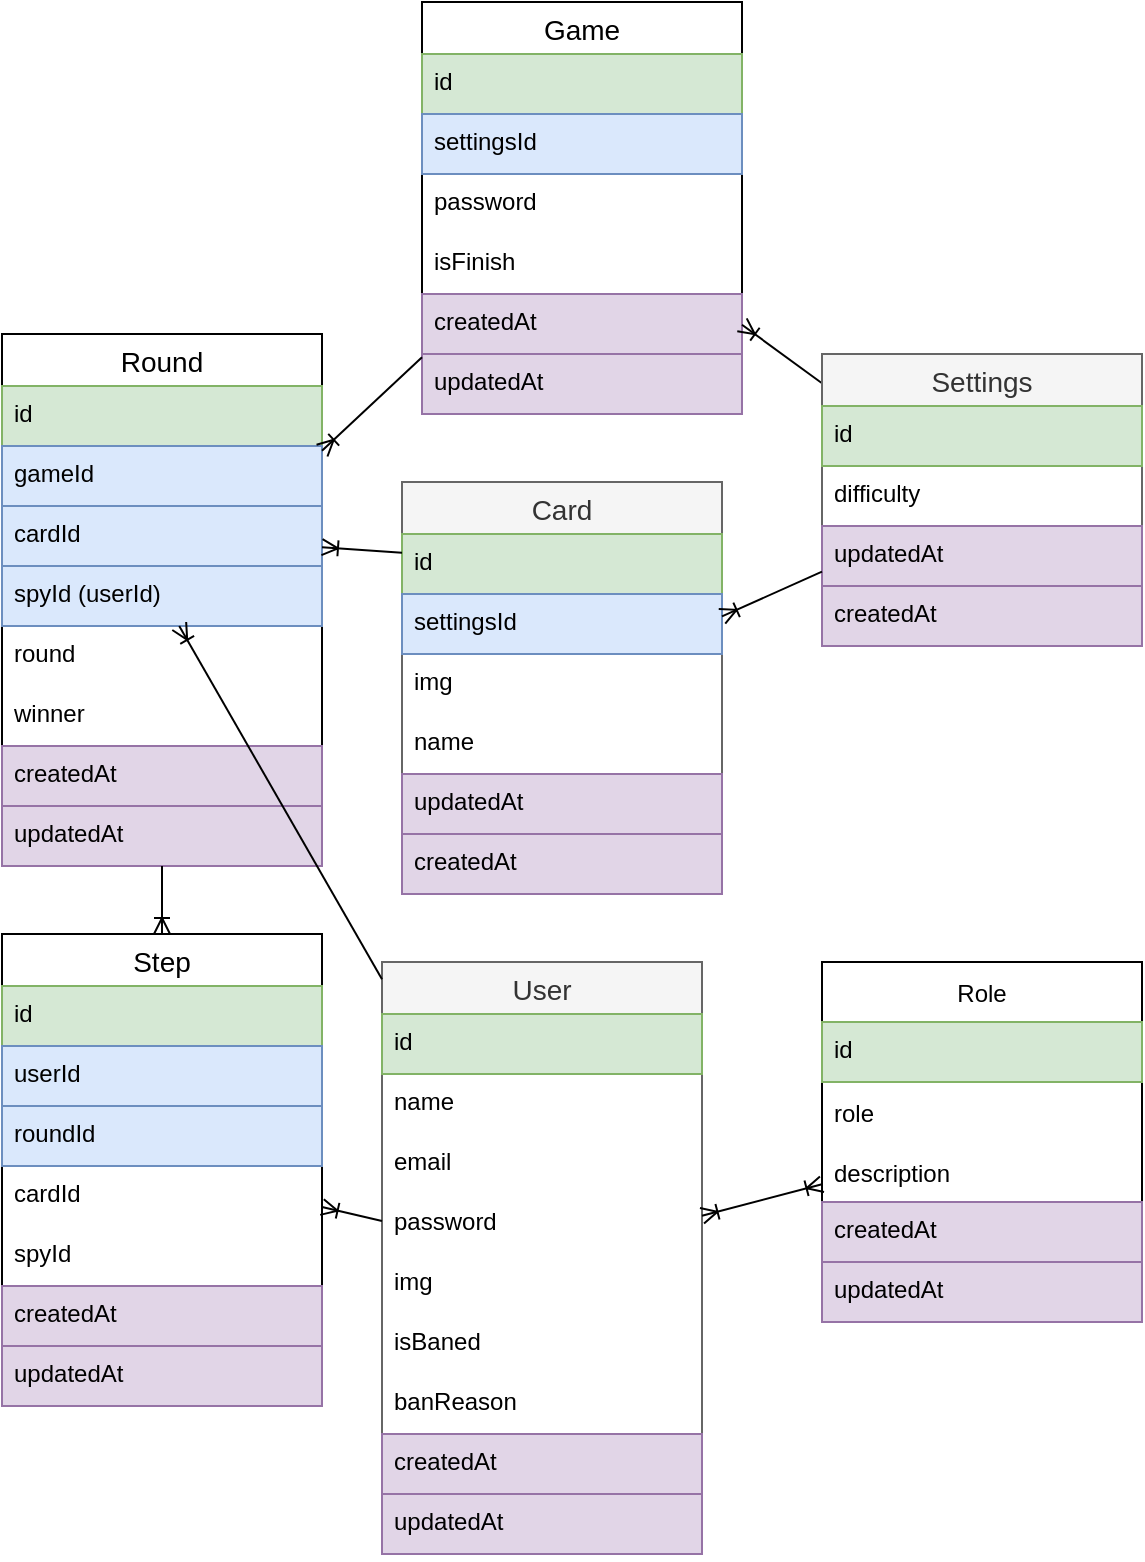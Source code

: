 <mxfile version="20.3.0" type="device"><diagram id="xZQ4P2U6RjuzPdDFpcc_" name="Страница 1"><mxGraphModel dx="1422" dy="865" grid="1" gridSize="10" guides="1" tooltips="1" connect="1" arrows="1" fold="1" page="1" pageScale="1" pageWidth="827" pageHeight="1169" math="0" shadow="0"><root><mxCell id="0"/><mxCell id="1" parent="0"/><mxCell id="tGmaoJjFN26_epEN617q-14" value="User" style="swimlane;fontStyle=0;childLayout=stackLayout;horizontal=1;startSize=26;horizontalStack=0;resizeParent=1;resizeParentMax=0;resizeLast=0;collapsible=1;marginBottom=0;align=center;fontSize=14;fillColor=#f5f5f5;fontColor=#333333;strokeColor=#666666;" parent="1" vertex="1"><mxGeometry x="200" y="480" width="160" height="296" as="geometry"/></mxCell><mxCell id="tGmaoJjFN26_epEN617q-15" value="id" style="text;strokeColor=#82b366;fillColor=#d5e8d4;spacingLeft=4;spacingRight=4;overflow=hidden;rotatable=0;points=[[0,0.5],[1,0.5]];portConstraint=eastwest;fontSize=12;" parent="tGmaoJjFN26_epEN617q-14" vertex="1"><mxGeometry y="26" width="160" height="30" as="geometry"/></mxCell><mxCell id="tGmaoJjFN26_epEN617q-18" value="name" style="text;spacingLeft=4;spacingRight=4;overflow=hidden;rotatable=0;points=[[0,0.5],[1,0.5]];portConstraint=eastwest;fontSize=12;" parent="tGmaoJjFN26_epEN617q-14" vertex="1"><mxGeometry y="56" width="160" height="30" as="geometry"/></mxCell><mxCell id="tGmaoJjFN26_epEN617q-16" value="email" style="text;spacingLeft=4;spacingRight=4;overflow=hidden;rotatable=0;points=[[0,0.5],[1,0.5]];portConstraint=eastwest;fontSize=12;" parent="tGmaoJjFN26_epEN617q-14" vertex="1"><mxGeometry y="86" width="160" height="30" as="geometry"/></mxCell><mxCell id="tGmaoJjFN26_epEN617q-19" value="password" style="text;spacingLeft=4;spacingRight=4;overflow=hidden;rotatable=0;points=[[0,0.5],[1,0.5]];portConstraint=eastwest;fontSize=12;" parent="tGmaoJjFN26_epEN617q-14" vertex="1"><mxGeometry y="116" width="160" height="30" as="geometry"/></mxCell><mxCell id="tXu8bE0ENB7MVn-ASOpY-21" value="img" style="text;spacingLeft=4;spacingRight=4;overflow=hidden;rotatable=0;points=[[0,0.5],[1,0.5]];portConstraint=eastwest;fontSize=12;" vertex="1" parent="tGmaoJjFN26_epEN617q-14"><mxGeometry y="146" width="160" height="30" as="geometry"/></mxCell><mxCell id="tXu8bE0ENB7MVn-ASOpY-22" value="isBaned" style="text;spacingLeft=4;spacingRight=4;overflow=hidden;rotatable=0;points=[[0,0.5],[1,0.5]];portConstraint=eastwest;fontSize=12;" vertex="1" parent="tGmaoJjFN26_epEN617q-14"><mxGeometry y="176" width="160" height="30" as="geometry"/></mxCell><mxCell id="tGmaoJjFN26_epEN617q-54" value="banReason" style="text;spacingLeft=4;spacingRight=4;overflow=hidden;rotatable=0;points=[[0,0.5],[1,0.5]];portConstraint=eastwest;fontSize=12;" parent="tGmaoJjFN26_epEN617q-14" vertex="1"><mxGeometry y="206" width="160" height="30" as="geometry"/></mxCell><mxCell id="YjzL3KT50-biTeWV_BcG-22" value="createdAt" style="text;spacingLeft=4;spacingRight=4;overflow=hidden;rotatable=0;points=[[0,0.5],[1,0.5]];portConstraint=eastwest;fontSize=12;fillColor=#e1d5e7;strokeColor=#9673a6;" parent="tGmaoJjFN26_epEN617q-14" vertex="1"><mxGeometry y="236" width="160" height="30" as="geometry"/></mxCell><mxCell id="YjzL3KT50-biTeWV_BcG-21" value="updatedAt" style="text;spacingLeft=4;spacingRight=4;overflow=hidden;rotatable=0;points=[[0,0.5],[1,0.5]];portConstraint=eastwest;fontSize=12;fillColor=#e1d5e7;strokeColor=#9673a6;" parent="tGmaoJjFN26_epEN617q-14" vertex="1"><mxGeometry y="266" width="160" height="30" as="geometry"/></mxCell><mxCell id="tGmaoJjFN26_epEN617q-33" value="Game" style="swimlane;fontStyle=0;childLayout=stackLayout;horizontal=1;startSize=26;horizontalStack=0;resizeParent=1;resizeParentMax=0;resizeLast=0;collapsible=1;marginBottom=0;align=center;fontSize=14;" parent="1" vertex="1"><mxGeometry x="220" width="160" height="206" as="geometry"/></mxCell><mxCell id="tGmaoJjFN26_epEN617q-34" value="id" style="text;strokeColor=#82b366;fillColor=#d5e8d4;spacingLeft=4;spacingRight=4;overflow=hidden;rotatable=0;points=[[0,0.5],[1,0.5]];portConstraint=eastwest;fontSize=12;" parent="tGmaoJjFN26_epEN617q-33" vertex="1"><mxGeometry y="26" width="160" height="30" as="geometry"/></mxCell><mxCell id="YjzL3KT50-biTeWV_BcG-38" value="settingsId" style="text;spacingLeft=4;spacingRight=4;overflow=hidden;rotatable=0;points=[[0,0.5],[1,0.5]];portConstraint=eastwest;fontSize=12;fillColor=#dae8fc;strokeColor=#6c8ebf;" parent="tGmaoJjFN26_epEN617q-33" vertex="1"><mxGeometry y="56" width="160" height="30" as="geometry"/></mxCell><mxCell id="tGmaoJjFN26_epEN617q-62" value="password" style="text;spacingLeft=4;spacingRight=4;overflow=hidden;rotatable=0;points=[[0,0.5],[1,0.5]];portConstraint=eastwest;fontSize=12;" parent="tGmaoJjFN26_epEN617q-33" vertex="1"><mxGeometry y="86" width="160" height="30" as="geometry"/></mxCell><mxCell id="c7vEvrug4ov8fcCSSWqX-5" value="isFinish" style="text;spacingLeft=4;spacingRight=4;overflow=hidden;rotatable=0;points=[[0,0.5],[1,0.5]];portConstraint=eastwest;fontSize=12;" parent="tGmaoJjFN26_epEN617q-33" vertex="1"><mxGeometry y="116" width="160" height="30" as="geometry"/></mxCell><mxCell id="YjzL3KT50-biTeWV_BcG-27" value="createdAt" style="text;spacingLeft=4;spacingRight=4;overflow=hidden;rotatable=0;points=[[0,0.5],[1,0.5]];portConstraint=eastwest;fontSize=12;fillColor=#e1d5e7;strokeColor=#9673a6;" parent="tGmaoJjFN26_epEN617q-33" vertex="1"><mxGeometry y="146" width="160" height="30" as="geometry"/></mxCell><mxCell id="YjzL3KT50-biTeWV_BcG-28" value="updatedAt" style="text;spacingLeft=4;spacingRight=4;overflow=hidden;rotatable=0;points=[[0,0.5],[1,0.5]];portConstraint=eastwest;fontSize=12;fillColor=#e1d5e7;strokeColor=#9673a6;" parent="tGmaoJjFN26_epEN617q-33" vertex="1"><mxGeometry y="176" width="160" height="30" as="geometry"/></mxCell><mxCell id="YjzL3KT50-biTeWV_BcG-2" value="Round" style="swimlane;fontStyle=0;childLayout=stackLayout;horizontal=1;startSize=26;horizontalStack=0;resizeParent=1;resizeParentMax=0;resizeLast=0;collapsible=1;marginBottom=0;align=center;fontSize=14;" parent="1" vertex="1"><mxGeometry x="10" y="166" width="160" height="266" as="geometry"/></mxCell><mxCell id="YjzL3KT50-biTeWV_BcG-3" value="id" style="text;strokeColor=#82b366;fillColor=#d5e8d4;spacingLeft=4;spacingRight=4;overflow=hidden;rotatable=0;points=[[0,0.5],[1,0.5]];portConstraint=eastwest;fontSize=12;" parent="YjzL3KT50-biTeWV_BcG-2" vertex="1"><mxGeometry y="26" width="160" height="30" as="geometry"/></mxCell><mxCell id="YjzL3KT50-biTeWV_BcG-5" value="gameId" style="text;spacingLeft=4;spacingRight=4;overflow=hidden;rotatable=0;points=[[0,0.5],[1,0.5]];portConstraint=eastwest;fontSize=12;fillColor=#dae8fc;strokeColor=#6c8ebf;" parent="YjzL3KT50-biTeWV_BcG-2" vertex="1"><mxGeometry y="56" width="160" height="30" as="geometry"/></mxCell><mxCell id="rKHRJs13uIEw3MqvJFg--10" value="cardId" style="text;spacingLeft=4;spacingRight=4;overflow=hidden;rotatable=0;points=[[0,0.5],[1,0.5]];portConstraint=eastwest;fontSize=12;fillColor=#dae8fc;strokeColor=#6c8ebf;" parent="YjzL3KT50-biTeWV_BcG-2" vertex="1"><mxGeometry y="86" width="160" height="30" as="geometry"/></mxCell><mxCell id="rKHRJs13uIEw3MqvJFg--33" value="spyId (userId)" style="text;spacingLeft=4;spacingRight=4;overflow=hidden;rotatable=0;points=[[0,0.5],[1,0.5]];portConstraint=eastwest;fontSize=12;fillColor=#dae8fc;strokeColor=#6c8ebf;" parent="YjzL3KT50-biTeWV_BcG-2" vertex="1"><mxGeometry y="116" width="160" height="30" as="geometry"/></mxCell><mxCell id="rKHRJs13uIEw3MqvJFg--34" value="round" style="text;spacingLeft=4;spacingRight=4;overflow=hidden;rotatable=0;points=[[0,0.5],[1,0.5]];portConstraint=eastwest;fontSize=12;" parent="YjzL3KT50-biTeWV_BcG-2" vertex="1"><mxGeometry y="146" width="160" height="30" as="geometry"/></mxCell><mxCell id="rKHRJs13uIEw3MqvJFg--32" value="winner" style="text;spacingLeft=4;spacingRight=4;overflow=hidden;rotatable=0;points=[[0,0.5],[1,0.5]];portConstraint=eastwest;fontSize=12;" parent="YjzL3KT50-biTeWV_BcG-2" vertex="1"><mxGeometry y="176" width="160" height="30" as="geometry"/></mxCell><mxCell id="YjzL3KT50-biTeWV_BcG-23" value="createdAt" style="text;spacingLeft=4;spacingRight=4;overflow=hidden;rotatable=0;points=[[0,0.5],[1,0.5]];portConstraint=eastwest;fontSize=12;fillColor=#e1d5e7;strokeColor=#9673a6;" parent="YjzL3KT50-biTeWV_BcG-2" vertex="1"><mxGeometry y="206" width="160" height="30" as="geometry"/></mxCell><mxCell id="YjzL3KT50-biTeWV_BcG-24" value="updatedAt" style="text;spacingLeft=4;spacingRight=4;overflow=hidden;rotatable=0;points=[[0,0.5],[1,0.5]];portConstraint=eastwest;fontSize=12;fillColor=#e1d5e7;strokeColor=#9673a6;" parent="YjzL3KT50-biTeWV_BcG-2" vertex="1"><mxGeometry y="236" width="160" height="30" as="geometry"/></mxCell><mxCell id="YjzL3KT50-biTeWV_BcG-11" value="" style="fontSize=12;html=1;endArrow=ERoneToMany;rounded=0;fontColor=#FF3333;" parent="1" source="tGmaoJjFN26_epEN617q-14" target="rKHRJs13uIEw3MqvJFg--21" edge="1"><mxGeometry width="100" height="100" relative="1" as="geometry"><mxPoint x="130" y="346.737" as="sourcePoint"/><mxPoint x="160" y="379.263" as="targetPoint"/></mxGeometry></mxCell><mxCell id="YjzL3KT50-biTeWV_BcG-12" value="" style="fontSize=12;html=1;endArrow=ERoneToMany;rounded=0;fontColor=#FF3333;" parent="1" source="tGmaoJjFN26_epEN617q-33" target="YjzL3KT50-biTeWV_BcG-2" edge="1"><mxGeometry width="100" height="100" relative="1" as="geometry"><mxPoint x="140" y="356.737" as="sourcePoint"/><mxPoint x="170" y="389.263" as="targetPoint"/></mxGeometry></mxCell><mxCell id="YjzL3KT50-biTeWV_BcG-20" value="" style="fontSize=12;html=1;endArrow=ERoneToMany;rounded=0;fontColor=#FF3333;" parent="1" source="YjzL3KT50-biTeWV_BcG-31" target="tGmaoJjFN26_epEN617q-33" edge="1"><mxGeometry width="100" height="100" relative="1" as="geometry"><mxPoint x="600" y="417" as="sourcePoint"/><mxPoint x="640" y="297" as="targetPoint"/></mxGeometry></mxCell><mxCell id="YjzL3KT50-biTeWV_BcG-31" value="Settings" style="swimlane;fontStyle=0;childLayout=stackLayout;horizontal=1;startSize=26;horizontalStack=0;resizeParent=1;resizeParentMax=0;resizeLast=0;collapsible=1;marginBottom=0;align=center;fontSize=14;fillColor=#f5f5f5;fontColor=#333333;strokeColor=#666666;" parent="1" vertex="1"><mxGeometry x="420" y="176" width="160" height="146" as="geometry"/></mxCell><mxCell id="YjzL3KT50-biTeWV_BcG-32" value="id" style="text;strokeColor=#82b366;fillColor=#d5e8d4;spacingLeft=4;spacingRight=4;overflow=hidden;rotatable=0;points=[[0,0.5],[1,0.5]];portConstraint=eastwest;fontSize=12;" parent="YjzL3KT50-biTeWV_BcG-31" vertex="1"><mxGeometry y="26" width="160" height="30" as="geometry"/></mxCell><mxCell id="YjzL3KT50-biTeWV_BcG-34" value="difficulty " style="text;spacingLeft=4;spacingRight=4;overflow=hidden;rotatable=0;points=[[0,0.5],[1,0.5]];portConstraint=eastwest;fontSize=12;" parent="YjzL3KT50-biTeWV_BcG-31" vertex="1"><mxGeometry y="56" width="160" height="30" as="geometry"/></mxCell><mxCell id="YjzL3KT50-biTeWV_BcG-35" value="updatedAt" style="text;spacingLeft=4;spacingRight=4;overflow=hidden;rotatable=0;points=[[0,0.5],[1,0.5]];portConstraint=eastwest;fontSize=12;fillColor=#e1d5e7;strokeColor=#9673a6;" parent="YjzL3KT50-biTeWV_BcG-31" vertex="1"><mxGeometry y="86" width="160" height="30" as="geometry"/></mxCell><mxCell id="YjzL3KT50-biTeWV_BcG-36" value="createdAt" style="text;spacingLeft=4;spacingRight=4;overflow=hidden;rotatable=0;points=[[0,0.5],[1,0.5]];portConstraint=eastwest;fontSize=12;fillColor=#e1d5e7;strokeColor=#9673a6;" parent="YjzL3KT50-biTeWV_BcG-31" vertex="1"><mxGeometry y="116" width="160" height="30" as="geometry"/></mxCell><mxCell id="rKHRJs13uIEw3MqvJFg--1" value="Card" style="swimlane;fontStyle=0;childLayout=stackLayout;horizontal=1;startSize=26;horizontalStack=0;resizeParent=1;resizeParentMax=0;resizeLast=0;collapsible=1;marginBottom=0;align=center;fontSize=14;fillColor=#f5f5f5;fontColor=#333333;strokeColor=#666666;" parent="1" vertex="1"><mxGeometry x="210" y="240" width="160" height="206" as="geometry"/></mxCell><mxCell id="rKHRJs13uIEw3MqvJFg--2" value="id" style="text;strokeColor=#82b366;fillColor=#d5e8d4;spacingLeft=4;spacingRight=4;overflow=hidden;rotatable=0;points=[[0,0.5],[1,0.5]];portConstraint=eastwest;fontSize=12;" parent="rKHRJs13uIEw3MqvJFg--1" vertex="1"><mxGeometry y="26" width="160" height="30" as="geometry"/></mxCell><mxCell id="rKHRJs13uIEw3MqvJFg--8" value="settingsId" style="text;spacingLeft=4;spacingRight=4;overflow=hidden;rotatable=0;points=[[0,0.5],[1,0.5]];portConstraint=eastwest;fontSize=12;fillColor=#dae8fc;strokeColor=#6c8ebf;" parent="rKHRJs13uIEw3MqvJFg--1" vertex="1"><mxGeometry y="56" width="160" height="30" as="geometry"/></mxCell><mxCell id="rKHRJs13uIEw3MqvJFg--3" value="img" style="text;spacingLeft=4;spacingRight=4;overflow=hidden;rotatable=0;points=[[0,0.5],[1,0.5]];portConstraint=eastwest;fontSize=12;" parent="rKHRJs13uIEw3MqvJFg--1" vertex="1"><mxGeometry y="86" width="160" height="30" as="geometry"/></mxCell><mxCell id="rKHRJs13uIEw3MqvJFg--4" value="name" style="text;spacingLeft=4;spacingRight=4;overflow=hidden;rotatable=0;points=[[0,0.5],[1,0.5]];portConstraint=eastwest;fontSize=12;" parent="rKHRJs13uIEw3MqvJFg--1" vertex="1"><mxGeometry y="116" width="160" height="30" as="geometry"/></mxCell><mxCell id="rKHRJs13uIEw3MqvJFg--5" value="updatedAt" style="text;spacingLeft=4;spacingRight=4;overflow=hidden;rotatable=0;points=[[0,0.5],[1,0.5]];portConstraint=eastwest;fontSize=12;fillColor=#e1d5e7;strokeColor=#9673a6;" parent="rKHRJs13uIEw3MqvJFg--1" vertex="1"><mxGeometry y="146" width="160" height="30" as="geometry"/></mxCell><mxCell id="rKHRJs13uIEw3MqvJFg--6" value="createdAt" style="text;spacingLeft=4;spacingRight=4;overflow=hidden;rotatable=0;points=[[0,0.5],[1,0.5]];portConstraint=eastwest;fontSize=12;fillColor=#e1d5e7;strokeColor=#9673a6;" parent="rKHRJs13uIEw3MqvJFg--1" vertex="1"><mxGeometry y="176" width="160" height="30" as="geometry"/></mxCell><mxCell id="rKHRJs13uIEw3MqvJFg--7" value="" style="fontSize=12;html=1;endArrow=ERoneToMany;rounded=0;fontColor=#FF3333;" parent="1" source="YjzL3KT50-biTeWV_BcG-31" target="rKHRJs13uIEw3MqvJFg--1" edge="1"><mxGeometry width="100" height="100" relative="1" as="geometry"><mxPoint x="500" y="256" as="sourcePoint"/><mxPoint x="460" y="262" as="targetPoint"/></mxGeometry></mxCell><mxCell id="rKHRJs13uIEw3MqvJFg--21" value="Step" style="swimlane;fontStyle=0;childLayout=stackLayout;horizontal=1;startSize=26;horizontalStack=0;resizeParent=1;resizeParentMax=0;resizeLast=0;collapsible=1;marginBottom=0;align=center;fontSize=14;" parent="1" vertex="1"><mxGeometry x="10" y="466" width="160" height="236" as="geometry"/></mxCell><mxCell id="rKHRJs13uIEw3MqvJFg--22" value="id" style="text;strokeColor=#82b366;fillColor=#d5e8d4;spacingLeft=4;spacingRight=4;overflow=hidden;rotatable=0;points=[[0,0.5],[1,0.5]];portConstraint=eastwest;fontSize=12;" parent="rKHRJs13uIEw3MqvJFg--21" vertex="1"><mxGeometry y="26" width="160" height="30" as="geometry"/></mxCell><mxCell id="rKHRJs13uIEw3MqvJFg--23" value="userId" style="text;spacingLeft=4;spacingRight=4;overflow=hidden;rotatable=0;points=[[0,0.5],[1,0.5]];portConstraint=eastwest;fontSize=12;fillColor=#dae8fc;strokeColor=#6c8ebf;" parent="rKHRJs13uIEw3MqvJFg--21" vertex="1"><mxGeometry y="56" width="160" height="30" as="geometry"/></mxCell><mxCell id="rKHRJs13uIEw3MqvJFg--25" value="roundId" style="text;spacingLeft=4;spacingRight=4;overflow=hidden;rotatable=0;points=[[0,0.5],[1,0.5]];portConstraint=eastwest;fontSize=12;fillColor=#dae8fc;strokeColor=#6c8ebf;" parent="rKHRJs13uIEw3MqvJFg--21" vertex="1"><mxGeometry y="86" width="160" height="30" as="geometry"/></mxCell><mxCell id="rKHRJs13uIEw3MqvJFg--26" value="cardId" style="text;spacingLeft=4;spacingRight=4;overflow=hidden;rotatable=0;points=[[0,0.5],[1,0.5]];portConstraint=eastwest;fontSize=12;" parent="rKHRJs13uIEw3MqvJFg--21" vertex="1"><mxGeometry y="116" width="160" height="30" as="geometry"/></mxCell><mxCell id="rKHRJs13uIEw3MqvJFg--27" value="spyId" style="text;spacingLeft=4;spacingRight=4;overflow=hidden;rotatable=0;points=[[0,0.5],[1,0.5]];portConstraint=eastwest;fontSize=12;" parent="rKHRJs13uIEw3MqvJFg--21" vertex="1"><mxGeometry y="146" width="160" height="30" as="geometry"/></mxCell><mxCell id="rKHRJs13uIEw3MqvJFg--28" value="createdAt" style="text;spacingLeft=4;spacingRight=4;overflow=hidden;rotatable=0;points=[[0,0.5],[1,0.5]];portConstraint=eastwest;fontSize=12;fillColor=#e1d5e7;strokeColor=#9673a6;" parent="rKHRJs13uIEw3MqvJFg--21" vertex="1"><mxGeometry y="176" width="160" height="30" as="geometry"/></mxCell><mxCell id="rKHRJs13uIEw3MqvJFg--29" value="updatedAt" style="text;spacingLeft=4;spacingRight=4;overflow=hidden;rotatable=0;points=[[0,0.5],[1,0.5]];portConstraint=eastwest;fontSize=12;fillColor=#e1d5e7;strokeColor=#9673a6;" parent="rKHRJs13uIEw3MqvJFg--21" vertex="1"><mxGeometry y="206" width="160" height="30" as="geometry"/></mxCell><mxCell id="rKHRJs13uIEw3MqvJFg--30" value="" style="fontSize=12;html=1;endArrow=ERoneToMany;rounded=0;fontColor=#FF3333;" parent="1" source="YjzL3KT50-biTeWV_BcG-2" target="rKHRJs13uIEw3MqvJFg--21" edge="1"><mxGeometry width="100" height="100" relative="1" as="geometry"><mxPoint x="60" y="342.4" as="sourcePoint"/><mxPoint x="100" y="376.6" as="targetPoint"/></mxGeometry></mxCell><mxCell id="c7vEvrug4ov8fcCSSWqX-3" value="" style="fontSize=12;html=1;endArrow=ERoneToMany;rounded=0;fontColor=#FF3333;" parent="1" source="rKHRJs13uIEw3MqvJFg--2" target="rKHRJs13uIEw3MqvJFg--10" edge="1"><mxGeometry width="100" height="100" relative="1" as="geometry"><mxPoint x="300" y="165.429" as="sourcePoint"/><mxPoint x="180" y="251.571" as="targetPoint"/></mxGeometry></mxCell><mxCell id="F4uHYJqSwtRvvgCrtolA-136" value="" style="fontSize=12;html=1;endArrow=ERoneToMany;rounded=0;fontColor=#FF3333;" parent="1" source="tGmaoJjFN26_epEN617q-14" target="rKHRJs13uIEw3MqvJFg--33" edge="1"><mxGeometry width="100" height="100" relative="1" as="geometry"><mxPoint x="300" y="269.857" as="sourcePoint"/><mxPoint x="180" y="274.143" as="targetPoint"/><Array as="points"/></mxGeometry></mxCell><mxCell id="tXu8bE0ENB7MVn-ASOpY-1" value="Role" style="swimlane;fontStyle=0;childLayout=stackLayout;horizontal=1;startSize=30;horizontalStack=0;resizeParent=1;resizeParentMax=0;resizeLast=0;collapsible=1;marginBottom=0;" vertex="1" parent="1"><mxGeometry x="420" y="480" width="160" height="180" as="geometry"/></mxCell><mxCell id="tXu8bE0ENB7MVn-ASOpY-9" value="id" style="text;strokeColor=#82b366;fillColor=#d5e8d4;spacingLeft=4;spacingRight=4;overflow=hidden;rotatable=0;points=[[0,0.5],[1,0.5]];portConstraint=eastwest;fontSize=12;" vertex="1" parent="tXu8bE0ENB7MVn-ASOpY-1"><mxGeometry y="30" width="160" height="30" as="geometry"/></mxCell><mxCell id="tXu8bE0ENB7MVn-ASOpY-3" value="role" style="text;strokeColor=none;fillColor=none;align=left;verticalAlign=middle;spacingLeft=4;spacingRight=4;overflow=hidden;points=[[0,0.5],[1,0.5]];portConstraint=eastwest;rotatable=0;" vertex="1" parent="tXu8bE0ENB7MVn-ASOpY-1"><mxGeometry y="60" width="160" height="30" as="geometry"/></mxCell><mxCell id="tXu8bE0ENB7MVn-ASOpY-4" value="description" style="text;strokeColor=none;fillColor=none;align=left;verticalAlign=middle;spacingLeft=4;spacingRight=4;overflow=hidden;points=[[0,0.5],[1,0.5]];portConstraint=eastwest;rotatable=0;" vertex="1" parent="tXu8bE0ENB7MVn-ASOpY-1"><mxGeometry y="90" width="160" height="30" as="geometry"/></mxCell><mxCell id="tXu8bE0ENB7MVn-ASOpY-19" value="createdAt" style="text;spacingLeft=4;spacingRight=4;overflow=hidden;rotatable=0;points=[[0,0.5],[1,0.5]];portConstraint=eastwest;fontSize=12;fillColor=#e1d5e7;strokeColor=#9673a6;" vertex="1" parent="tXu8bE0ENB7MVn-ASOpY-1"><mxGeometry y="120" width="160" height="30" as="geometry"/></mxCell><mxCell id="tXu8bE0ENB7MVn-ASOpY-20" value="updatedAt" style="text;spacingLeft=4;spacingRight=4;overflow=hidden;rotatable=0;points=[[0,0.5],[1,0.5]];portConstraint=eastwest;fontSize=12;fillColor=#e1d5e7;strokeColor=#9673a6;" vertex="1" parent="tXu8bE0ENB7MVn-ASOpY-1"><mxGeometry y="150" width="160" height="30" as="geometry"/></mxCell><mxCell id="tXu8bE0ENB7MVn-ASOpY-23" value="" style="fontSize=12;html=1;endArrow=ERoneToMany;startArrow=ERoneToMany;rounded=0;" edge="1" parent="1" source="tGmaoJjFN26_epEN617q-14" target="tXu8bE0ENB7MVn-ASOpY-1"><mxGeometry width="100" height="100" relative="1" as="geometry"><mxPoint x="360" y="590" as="sourcePoint"/><mxPoint x="460" y="490" as="targetPoint"/></mxGeometry></mxCell></root></mxGraphModel></diagram></mxfile>